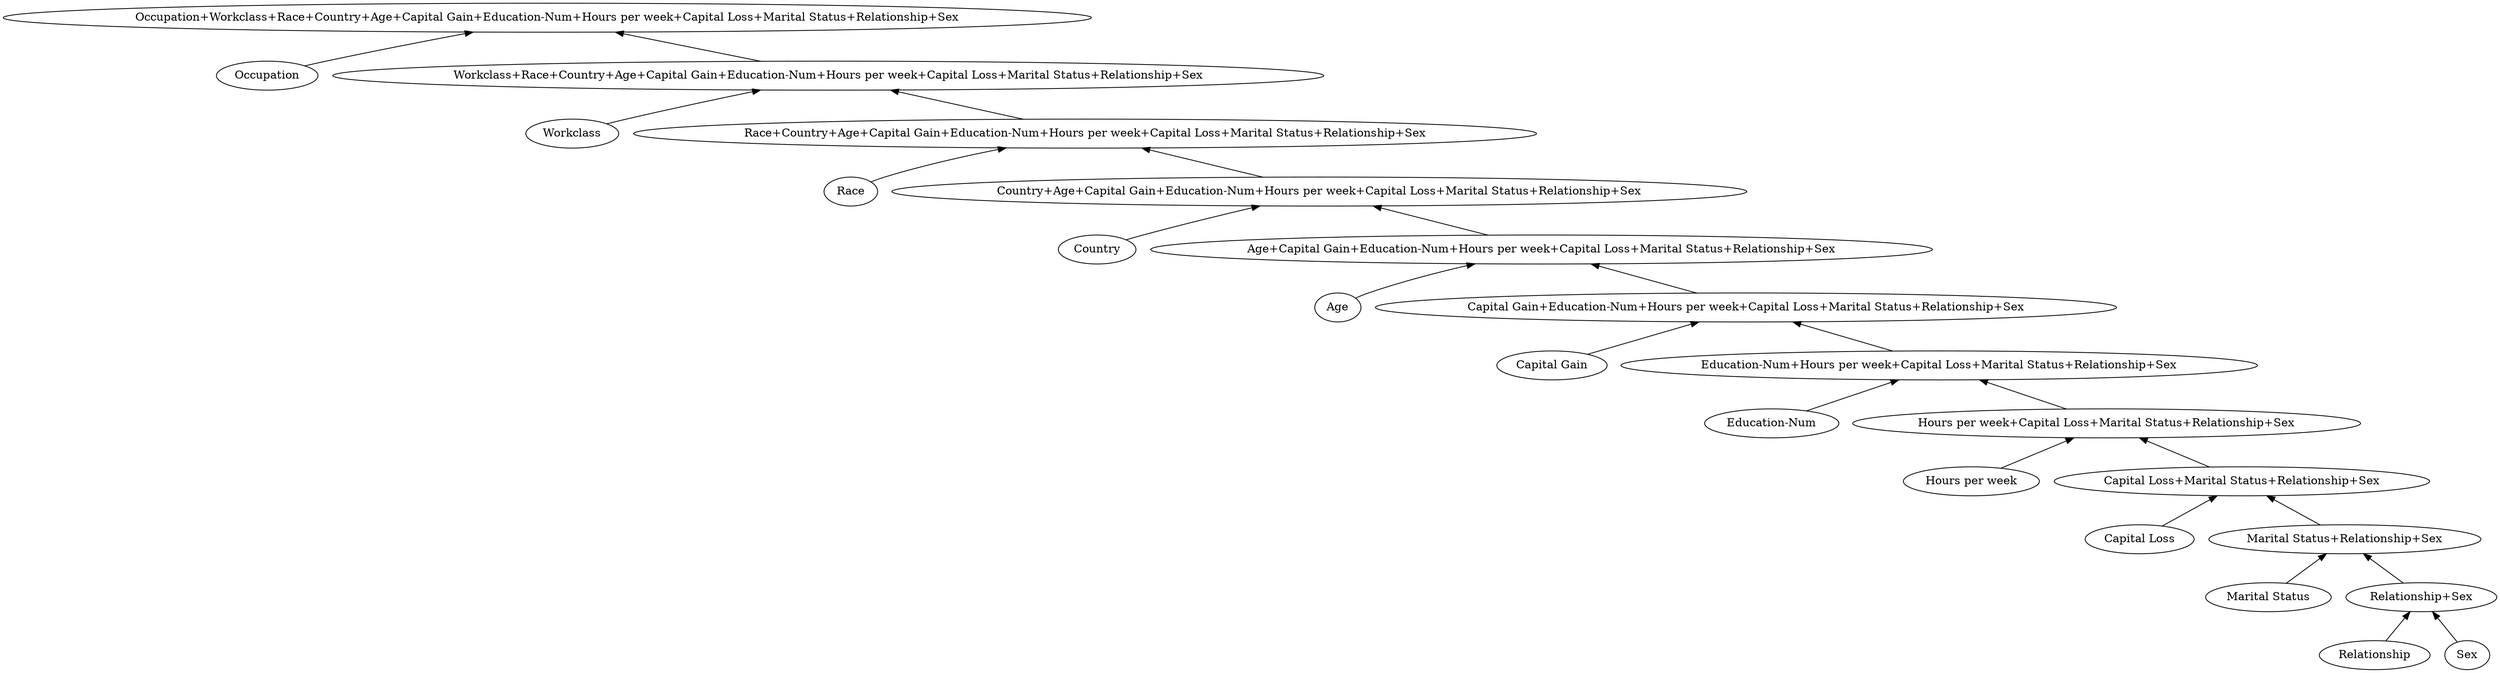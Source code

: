 digraph tree {
    "Occupation+Workclass+Race+Country+Age+Capital Gain+Education-Num+Hours per week+Capital Loss+Marital Status+Relationship+Sex";
    "Occupation";
    "Workclass+Race+Country+Age+Capital Gain+Education-Num+Hours per week+Capital Loss+Marital Status+Relationship+Sex";
    "Workclass";
    "Race+Country+Age+Capital Gain+Education-Num+Hours per week+Capital Loss+Marital Status+Relationship+Sex";
    "Race";
    "Country+Age+Capital Gain+Education-Num+Hours per week+Capital Loss+Marital Status+Relationship+Sex";
    "Country";
    "Age+Capital Gain+Education-Num+Hours per week+Capital Loss+Marital Status+Relationship+Sex";
    "Age";
    "Capital Gain+Education-Num+Hours per week+Capital Loss+Marital Status+Relationship+Sex";
    "Capital Gain";
    "Education-Num+Hours per week+Capital Loss+Marital Status+Relationship+Sex";
    "Education-Num";
    "Hours per week+Capital Loss+Marital Status+Relationship+Sex";
    "Hours per week";
    "Capital Loss+Marital Status+Relationship+Sex";
    "Capital Loss";
    "Marital Status+Relationship+Sex";
    "Marital Status";
    "Relationship+Sex";
    "Relationship";
    "Sex";
    "Occupation+Workclass+Race+Country+Age+Capital Gain+Education-Num+Hours per week+Capital Loss+Marital Status+Relationship+Sex" -> "Occupation" [dir=back];
    "Occupation+Workclass+Race+Country+Age+Capital Gain+Education-Num+Hours per week+Capital Loss+Marital Status+Relationship+Sex" -> "Workclass+Race+Country+Age+Capital Gain+Education-Num+Hours per week+Capital Loss+Marital Status+Relationship+Sex" [dir=back];
    "Workclass+Race+Country+Age+Capital Gain+Education-Num+Hours per week+Capital Loss+Marital Status+Relationship+Sex" -> "Workclass" [dir=back];
    "Workclass+Race+Country+Age+Capital Gain+Education-Num+Hours per week+Capital Loss+Marital Status+Relationship+Sex" -> "Race+Country+Age+Capital Gain+Education-Num+Hours per week+Capital Loss+Marital Status+Relationship+Sex" [dir=back];
    "Race+Country+Age+Capital Gain+Education-Num+Hours per week+Capital Loss+Marital Status+Relationship+Sex" -> "Race" [dir=back];
    "Race+Country+Age+Capital Gain+Education-Num+Hours per week+Capital Loss+Marital Status+Relationship+Sex" -> "Country+Age+Capital Gain+Education-Num+Hours per week+Capital Loss+Marital Status+Relationship+Sex" [dir=back];
    "Country+Age+Capital Gain+Education-Num+Hours per week+Capital Loss+Marital Status+Relationship+Sex" -> "Country" [dir=back];
    "Country+Age+Capital Gain+Education-Num+Hours per week+Capital Loss+Marital Status+Relationship+Sex" -> "Age+Capital Gain+Education-Num+Hours per week+Capital Loss+Marital Status+Relationship+Sex" [dir=back];
    "Age+Capital Gain+Education-Num+Hours per week+Capital Loss+Marital Status+Relationship+Sex" -> "Age" [dir=back];
    "Age+Capital Gain+Education-Num+Hours per week+Capital Loss+Marital Status+Relationship+Sex" -> "Capital Gain+Education-Num+Hours per week+Capital Loss+Marital Status+Relationship+Sex" [dir=back];
    "Capital Gain+Education-Num+Hours per week+Capital Loss+Marital Status+Relationship+Sex" -> "Capital Gain" [dir=back];
    "Capital Gain+Education-Num+Hours per week+Capital Loss+Marital Status+Relationship+Sex" -> "Education-Num+Hours per week+Capital Loss+Marital Status+Relationship+Sex" [dir=back];
    "Education-Num+Hours per week+Capital Loss+Marital Status+Relationship+Sex" -> "Education-Num" [dir=back];
    "Education-Num+Hours per week+Capital Loss+Marital Status+Relationship+Sex" -> "Hours per week+Capital Loss+Marital Status+Relationship+Sex" [dir=back];
    "Hours per week+Capital Loss+Marital Status+Relationship+Sex" -> "Hours per week" [dir=back];
    "Hours per week+Capital Loss+Marital Status+Relationship+Sex" -> "Capital Loss+Marital Status+Relationship+Sex" [dir=back];
    "Capital Loss+Marital Status+Relationship+Sex" -> "Capital Loss" [dir=back];
    "Capital Loss+Marital Status+Relationship+Sex" -> "Marital Status+Relationship+Sex" [dir=back];
    "Marital Status+Relationship+Sex" -> "Marital Status" [dir=back];
    "Marital Status+Relationship+Sex" -> "Relationship+Sex" [dir=back];
    "Relationship+Sex" -> "Relationship" [dir=back];
    "Relationship+Sex" -> "Sex" [dir=back];
}
